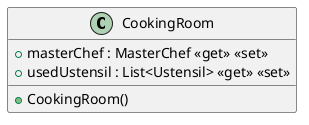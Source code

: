 @startuml
class CookingRoom {
    + masterChef : MasterChef <<get>> <<set>>
    + usedUstensil : List<Ustensil> <<get>> <<set>>
    + CookingRoom()
}
@enduml
